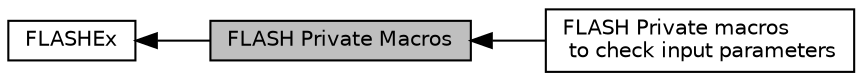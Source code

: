 digraph "FLASH Private Macros"
{
  edge [fontname="Helvetica",fontsize="10",labelfontname="Helvetica",labelfontsize="10"];
  node [fontname="Helvetica",fontsize="10",shape=record];
  rankdir=LR;
  Node2 [label="FLASH Private macros\l to check input parameters",height=0.2,width=0.4,color="black", fillcolor="white", style="filled",URL="$group___f_l_a_s_h_ex___i_s___f_l_a_s_h___definitions.html"];
  Node1 [label="FLASHEx",height=0.2,width=0.4,color="black", fillcolor="white", style="filled",URL="$group___f_l_a_s_h_ex.html",tooltip="FLASH HAL Extension module driver. "];
  Node0 [label="FLASH Private Macros",height=0.2,width=0.4,color="black", fillcolor="grey75", style="filled", fontcolor="black"];
  Node1->Node0 [shape=plaintext, dir="back", style="solid"];
  Node0->Node2 [shape=plaintext, dir="back", style="solid"];
}
